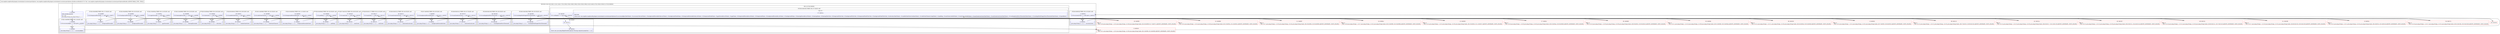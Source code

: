 digraph "CFG forcom.mapbox.mapboxsdk.plugins.locationlayer.LocationLayerOptions.Builder.autoBuild()Lcom\/mapbox\/mapboxsdk\/plugins\/locationlayer\/LocationLayerOptions;" {
subgraph cluster_Region_888238386 {
label = "R(20:0|(1:2)|(1:5)|(1:8)|(1:11)|(1:14)|(1:17)|(1:20)|(1:23)|(1:26)|(1:29)|(1:32)|(1:35)|(1:38)|(1:41)|(1:44)|(1:47)|(1:50)|(1:53)|(2:(1:57)|(2:58|59)))";
node [shape=record,color=blue];
Node_0 [shape=record,label="{0\:\ 0x0000|MTH_ENTER_BLOCK\l|r0 = r37\ljava.lang.String java.lang.String r1 = \"\"\l}"];
subgraph cluster_IfRegion_216429588 {
label = "IF [B:1:0x0006] THEN: R(1:2) ELSE: null";
node [shape=record,color=blue];
Node_1 [shape=record,label="{1\:\ 0x0006|if (r0.accuracyAlpha == null) goto L_0x0008\l}"];
subgraph cluster_Region_309135010 {
label = "R(1:2)";
node [shape=record,color=blue];
Node_2 [shape=record,label="{2\:\ 0x0008|java.lang.String r1 = r1 + \" accuracyAlpha\"\l}"];
}
}
subgraph cluster_IfRegion_1926406156 {
label = "IF [B:4:0x001b] THEN: R(1:5) ELSE: null";
node [shape=record,color=blue];
Node_4 [shape=record,label="{4\:\ 0x001b|if (r0.accuracyColor == null) goto L_0x001d\l}"];
subgraph cluster_Region_1430250952 {
label = "R(1:5)";
node [shape=record,color=blue];
Node_5 [shape=record,label="{5\:\ 0x001d|java.lang.String r1 = r1 + \" accuracyColor\"\l}"];
}
}
subgraph cluster_IfRegion_1146341782 {
label = "IF [B:7:0x0030] THEN: R(1:8) ELSE: null";
node [shape=record,color=blue];
Node_7 [shape=record,label="{7\:\ 0x0030|if (r0.backgroundDrawableStale == null) goto L_0x0032\l}"];
subgraph cluster_Region_449388840 {
label = "R(1:8)";
node [shape=record,color=blue];
Node_8 [shape=record,label="{8\:\ 0x0032|java.lang.String r1 = r1 + \" backgroundDrawableStale\"\l}"];
}
}
subgraph cluster_IfRegion_2098164991 {
label = "IF [B:10:0x0045] THEN: R(1:11) ELSE: null";
node [shape=record,color=blue];
Node_10 [shape=record,label="{10\:\ 0x0045|if (r0.foregroundDrawableStale == null) goto L_0x0047\l}"];
subgraph cluster_Region_951182477 {
label = "R(1:11)";
node [shape=record,color=blue];
Node_11 [shape=record,label="{11\:\ 0x0047|java.lang.String r1 = r1 + \" foregroundDrawableStale\"\l}"];
}
}
subgraph cluster_IfRegion_1115089310 {
label = "IF [B:13:0x005a] THEN: R(1:14) ELSE: null";
node [shape=record,color=blue];
Node_13 [shape=record,label="{13\:\ 0x005a|if (r0.gpsDrawable == null) goto L_0x005c\l}"];
subgraph cluster_Region_1614079009 {
label = "R(1:14)";
node [shape=record,color=blue];
Node_14 [shape=record,label="{14\:\ 0x005c|java.lang.String r1 = r1 + \" gpsDrawable\"\l}"];
}
}
subgraph cluster_IfRegion_625210140 {
label = "IF [B:16:0x006f] THEN: R(1:17) ELSE: null";
node [shape=record,color=blue];
Node_16 [shape=record,label="{16\:\ 0x006f|if (r0.foregroundDrawable == null) goto L_0x0071\l}"];
subgraph cluster_Region_823121623 {
label = "R(1:17)";
node [shape=record,color=blue];
Node_17 [shape=record,label="{17\:\ 0x0071|java.lang.String r1 = r1 + \" foregroundDrawable\"\l}"];
}
}
subgraph cluster_IfRegion_2139521371 {
label = "IF [B:19:0x0084] THEN: R(1:20) ELSE: null";
node [shape=record,color=blue];
Node_19 [shape=record,label="{19\:\ 0x0084|if (r0.backgroundDrawable == null) goto L_0x0086\l}"];
subgraph cluster_Region_2027638843 {
label = "R(1:20)";
node [shape=record,color=blue];
Node_20 [shape=record,label="{20\:\ 0x0086|java.lang.String r1 = r1 + \" backgroundDrawable\"\l}"];
}
}
subgraph cluster_IfRegion_2032708312 {
label = "IF [B:22:0x0099] THEN: R(1:23) ELSE: null";
node [shape=record,color=blue];
Node_22 [shape=record,label="{22\:\ 0x0099|if (r0.bearingDrawable == null) goto L_0x009b\l}"];
subgraph cluster_Region_1813420395 {
label = "R(1:23)";
node [shape=record,color=blue];
Node_23 [shape=record,label="{23\:\ 0x009b|java.lang.String r1 = r1 + \" bearingDrawable\"\l}"];
}
}
subgraph cluster_IfRegion_216499834 {
label = "IF [B:25:0x00ae] THEN: R(1:26) ELSE: null";
node [shape=record,color=blue];
Node_25 [shape=record,label="{25\:\ 0x00ae|if (r0.elevation == null) goto L_0x00b0\l}"];
subgraph cluster_Region_89822729 {
label = "R(1:26)";
node [shape=record,color=blue];
Node_26 [shape=record,label="{26\:\ 0x00b0|java.lang.String r1 = r1 + \" elevation\"\l}"];
}
}
subgraph cluster_IfRegion_914776041 {
label = "IF [B:28:0x00c3] THEN: R(1:29) ELSE: null";
node [shape=record,color=blue];
Node_28 [shape=record,label="{28\:\ 0x00c3|if (r0.enableStaleState == null) goto L_0x00c5\l}"];
subgraph cluster_Region_972954739 {
label = "R(1:29)";
node [shape=record,color=blue];
Node_29 [shape=record,label="{29\:\ 0x00c5|java.lang.String r1 = r1 + \" enableStaleState\"\l}"];
}
}
subgraph cluster_IfRegion_2101447739 {
label = "IF [B:31:0x00d8] THEN: R(1:32) ELSE: null";
node [shape=record,color=blue];
Node_31 [shape=record,label="{31\:\ 0x00d8|if (r0.staleStateTimeout == null) goto L_0x00da\l}"];
subgraph cluster_Region_729282015 {
label = "R(1:32)";
node [shape=record,color=blue];
Node_32 [shape=record,label="{32\:\ 0x00da|java.lang.String r1 = r1 + \" staleStateTimeout\"\l}"];
}
}
subgraph cluster_IfRegion_1090754337 {
label = "IF [B:34:0x00ed] THEN: R(1:35) ELSE: null";
node [shape=record,color=blue];
Node_34 [shape=record,label="{34\:\ 0x00ed|if (r0.padding == null) goto L_0x00ef\l}"];
subgraph cluster_Region_1547088483 {
label = "R(1:35)";
node [shape=record,color=blue];
Node_35 [shape=record,label="{35\:\ 0x00ef|java.lang.String r1 = r1 + \" padding\"\l}"];
}
}
subgraph cluster_IfRegion_1902583085 {
label = "IF [B:37:0x0102] THEN: R(1:38) ELSE: null";
node [shape=record,color=blue];
Node_37 [shape=record,label="{37\:\ 0x0102|if (r0.maxZoom == null) goto L_0x0104\l}"];
subgraph cluster_Region_674403664 {
label = "R(1:38)";
node [shape=record,color=blue];
Node_38 [shape=record,label="{38\:\ 0x0104|java.lang.String r1 = r1 + \" maxZoom\"\l}"];
}
}
subgraph cluster_IfRegion_1964666367 {
label = "IF [B:40:0x0117] THEN: R(1:41) ELSE: null";
node [shape=record,color=blue];
Node_40 [shape=record,label="{40\:\ 0x0117|if (r0.minZoom == null) goto L_0x0119\l}"];
subgraph cluster_Region_73584421 {
label = "R(1:41)";
node [shape=record,color=blue];
Node_41 [shape=record,label="{41\:\ 0x0119|java.lang.String r1 = r1 + \" minZoom\"\l}"];
}
}
subgraph cluster_IfRegion_72025907 {
label = "IF [B:43:0x012c] THEN: R(1:44) ELSE: null";
node [shape=record,color=blue];
Node_43 [shape=record,label="{43\:\ 0x012c|if (r0.maxZoomIconScale == null) goto L_0x012e\l}"];
subgraph cluster_Region_1885403840 {
label = "R(1:44)";
node [shape=record,color=blue];
Node_44 [shape=record,label="{44\:\ 0x012e|java.lang.String r1 = r1 + \" maxZoomIconScale\"\l}"];
}
}
subgraph cluster_IfRegion_1504457220 {
label = "IF [B:46:0x0141] THEN: R(1:47) ELSE: null";
node [shape=record,color=blue];
Node_46 [shape=record,label="{46\:\ 0x0141|if (r0.minZoomIconScale == null) goto L_0x0143\l}"];
subgraph cluster_Region_1327987447 {
label = "R(1:47)";
node [shape=record,color=blue];
Node_47 [shape=record,label="{47\:\ 0x0143|java.lang.String r1 = r1 + \" minZoomIconScale\"\l}"];
}
}
subgraph cluster_IfRegion_283890281 {
label = "IF [B:49:0x0156] THEN: R(1:50) ELSE: null";
node [shape=record,color=blue];
Node_49 [shape=record,label="{49\:\ 0x0156|if (r0.trackingInitialMoveThreshold == null) goto L_0x0158\l}"];
subgraph cluster_Region_2114604751 {
label = "R(1:50)";
node [shape=record,color=blue];
Node_50 [shape=record,label="{50\:\ 0x0158|java.lang.String r1 = r1 + \" trackingInitialMoveThreshold\"\l}"];
}
}
subgraph cluster_IfRegion_918040606 {
label = "IF [B:52:0x016b] THEN: R(1:53) ELSE: null";
node [shape=record,color=blue];
Node_52 [shape=record,label="{52\:\ 0x016b|if (r0.trackingMultiFingerMoveThreshold == null) goto L_0x016d\l}"];
subgraph cluster_Region_731643316 {
label = "R(1:53)";
node [shape=record,color=blue];
Node_53 [shape=record,label="{53\:\ 0x016d|java.lang.String r1 = r1 + \" trackingMultiFingerMoveThreshold\"\l}"];
}
}
subgraph cluster_Region_1779882853 {
label = "R(2:(1:57)|(2:58|59))";
node [shape=record,color=blue];
subgraph cluster_IfRegion_634326510 {
label = "IF [B:55:0x0182] THEN: R(1:57) ELSE: null";
node [shape=record,color=blue];
Node_55 [shape=record,label="{55\:\ 0x0182|if (r1.isEmpty() == true) goto L_0x0184\l}"];
subgraph cluster_Region_1385359409 {
label = "R(1:57)";
node [shape=record,color=blue];
Node_57 [shape=record,label="{57\:\ 0x021a|RETURN\l|return new com.mapbox.mapboxsdk.plugins.locationlayer.LocationLayerOptions(r0.accuracyAlpha.floatValue(), r0.accuracyColor.intValue(), r0.backgroundDrawableStale.intValue(), r0.backgroundStaleName, r0.foregroundDrawableStale.intValue(), r0.foregroundStaleName, r0.gpsDrawable.intValue(), r0.gpsName, r0.foregroundDrawable.intValue(), r0.foregroundName, r0.backgroundDrawable.intValue(), r0.backgroundName, r0.bearingDrawable.intValue(), r0.bearingName, r0.bearingTintColor, r0.foregroundTintColor, r0.backgroundTintColor, r0.foregroundStaleTintColor, r0.backgroundStaleTintColor, r0.elevation.floatValue(), r0.enableStaleState.booleanValue(), r0.staleStateTimeout.longValue(), r0.padding, r0.maxZoom.doubleValue(), r0.minZoom.doubleValue(), r0.maxZoomIconScale.floatValue(), r0.minZoomIconScale.floatValue(), r0.trackingInitialMoveThreshold.floatValue(), r0.trackingMultiFingerMoveThreshold.floatValue(), r0.layerBelow)\l}"];
}
}
subgraph cluster_Region_1994176542 {
label = "R(2:58|59)";
node [shape=record,color=blue];
Node_58 [shape=record,label="{58\:\ 0x021b}"];
Node_59 [shape=record,label="{59\:\ 0x0231|throw new java.lang.IllegalStateException(\"Missing required properties:\" + r1)\l}"];
}
}
}
Node_3 [shape=record,color=red,label="{3\:\ 0x0019|PHI: r1 \l  PHI: (r1v1 java.lang.String) = (r1v0 java.lang.String), (r1v56 java.lang.String) binds: [B:1:0x0006, B:2:0x0008] A[DONT_GENERATE, DONT_INLINE]\l}"];
Node_6 [shape=record,color=red,label="{6\:\ 0x002e|PHI: r1 \l  PHI: (r1v2 java.lang.String) = (r1v1 java.lang.String), (r1v54 java.lang.String) binds: [B:4:0x001b, B:5:0x001d] A[DONT_GENERATE, DONT_INLINE]\l}"];
Node_9 [shape=record,color=red,label="{9\:\ 0x0043|PHI: r1 \l  PHI: (r1v3 java.lang.String) = (r1v2 java.lang.String), (r1v52 java.lang.String) binds: [B:7:0x0030, B:8:0x0032] A[DONT_GENERATE, DONT_INLINE]\l}"];
Node_12 [shape=record,color=red,label="{12\:\ 0x0058|PHI: r1 \l  PHI: (r1v4 java.lang.String) = (r1v3 java.lang.String), (r1v50 java.lang.String) binds: [B:10:0x0045, B:11:0x0047] A[DONT_GENERATE, DONT_INLINE]\l}"];
Node_15 [shape=record,color=red,label="{15\:\ 0x006d|PHI: r1 \l  PHI: (r1v5 java.lang.String) = (r1v4 java.lang.String), (r1v48 java.lang.String) binds: [B:13:0x005a, B:14:0x005c] A[DONT_GENERATE, DONT_INLINE]\l}"];
Node_18 [shape=record,color=red,label="{18\:\ 0x0082|PHI: r1 \l  PHI: (r1v6 java.lang.String) = (r1v5 java.lang.String), (r1v46 java.lang.String) binds: [B:16:0x006f, B:17:0x0071] A[DONT_GENERATE, DONT_INLINE]\l}"];
Node_21 [shape=record,color=red,label="{21\:\ 0x0097|PHI: r1 \l  PHI: (r1v7 java.lang.String) = (r1v6 java.lang.String), (r1v44 java.lang.String) binds: [B:19:0x0084, B:20:0x0086] A[DONT_GENERATE, DONT_INLINE]\l}"];
Node_24 [shape=record,color=red,label="{24\:\ 0x00ac|PHI: r1 \l  PHI: (r1v8 java.lang.String) = (r1v7 java.lang.String), (r1v42 java.lang.String) binds: [B:22:0x0099, B:23:0x009b] A[DONT_GENERATE, DONT_INLINE]\l}"];
Node_27 [shape=record,color=red,label="{27\:\ 0x00c1|PHI: r1 \l  PHI: (r1v9 java.lang.String) = (r1v8 java.lang.String), (r1v40 java.lang.String) binds: [B:25:0x00ae, B:26:0x00b0] A[DONT_GENERATE, DONT_INLINE]\l}"];
Node_30 [shape=record,color=red,label="{30\:\ 0x00d6|PHI: r1 \l  PHI: (r1v10 java.lang.String) = (r1v9 java.lang.String), (r1v38 java.lang.String) binds: [B:28:0x00c3, B:29:0x00c5] A[DONT_GENERATE, DONT_INLINE]\l}"];
Node_33 [shape=record,color=red,label="{33\:\ 0x00eb|PHI: r1 \l  PHI: (r1v11 java.lang.String) = (r1v10 java.lang.String), (r1v36 java.lang.String) binds: [B:31:0x00d8, B:32:0x00da] A[DONT_GENERATE, DONT_INLINE]\l}"];
Node_36 [shape=record,color=red,label="{36\:\ 0x0100|PHI: r1 \l  PHI: (r1v12 java.lang.String) = (r1v11 java.lang.String), (r1v34 java.lang.String) binds: [B:34:0x00ed, B:35:0x00ef] A[DONT_GENERATE, DONT_INLINE]\l}"];
Node_39 [shape=record,color=red,label="{39\:\ 0x0115|PHI: r1 \l  PHI: (r1v13 java.lang.String) = (r1v12 java.lang.String), (r1v32 java.lang.String) binds: [B:37:0x0102, B:38:0x0104] A[DONT_GENERATE, DONT_INLINE]\l}"];
Node_42 [shape=record,color=red,label="{42\:\ 0x012a|PHI: r1 \l  PHI: (r1v14 java.lang.String) = (r1v13 java.lang.String), (r1v30 java.lang.String) binds: [B:40:0x0117, B:41:0x0119] A[DONT_GENERATE, DONT_INLINE]\l}"];
Node_45 [shape=record,color=red,label="{45\:\ 0x013f|PHI: r1 \l  PHI: (r1v15 java.lang.String) = (r1v14 java.lang.String), (r1v28 java.lang.String) binds: [B:43:0x012c, B:44:0x012e] A[DONT_GENERATE, DONT_INLINE]\l}"];
Node_48 [shape=record,color=red,label="{48\:\ 0x0154|PHI: r1 \l  PHI: (r1v16 java.lang.String) = (r1v15 java.lang.String), (r1v26 java.lang.String) binds: [B:46:0x0141, B:47:0x0143] A[DONT_GENERATE, DONT_INLINE]\l}"];
Node_51 [shape=record,color=red,label="{51\:\ 0x0169|PHI: r1 \l  PHI: (r1v17 java.lang.String) = (r1v16 java.lang.String), (r1v24 java.lang.String) binds: [B:49:0x0156, B:50:0x0158] A[DONT_GENERATE, DONT_INLINE]\l}"];
Node_54 [shape=record,color=red,label="{54\:\ 0x017e|PHI: r1 \l  PHI: (r1v18 java.lang.String) = (r1v17 java.lang.String), (r1v22 java.lang.String) binds: [B:52:0x016b, B:53:0x016d] A[DONT_GENERATE, DONT_INLINE]\l}"];
Node_56 [shape=record,color=red,label="{56\:\ 0x0184}"];
MethodNode[shape=record,label="{com.mapbox.mapboxsdk.plugins.locationlayer.LocationLayerOptions com.mapbox.mapboxsdk.plugins.locationlayer.LocationLayerOptions.Builder.autoBuild((r37v0 'this' com.mapbox.mapboxsdk.plugins.locationlayer.LocationLayerOptions$Builder A[IMMUTABLE_TYPE, THIS])) }"];
MethodNode -> Node_0;
Node_0 -> Node_1;
Node_1 -> Node_2;
Node_1 -> Node_3[style=dashed];
Node_2 -> Node_3;
Node_4 -> Node_5;
Node_4 -> Node_6[style=dashed];
Node_5 -> Node_6;
Node_7 -> Node_8;
Node_7 -> Node_9[style=dashed];
Node_8 -> Node_9;
Node_10 -> Node_11;
Node_10 -> Node_12[style=dashed];
Node_11 -> Node_12;
Node_13 -> Node_14;
Node_13 -> Node_15[style=dashed];
Node_14 -> Node_15;
Node_16 -> Node_17;
Node_16 -> Node_18[style=dashed];
Node_17 -> Node_18;
Node_19 -> Node_20;
Node_19 -> Node_21[style=dashed];
Node_20 -> Node_21;
Node_22 -> Node_23;
Node_22 -> Node_24[style=dashed];
Node_23 -> Node_24;
Node_25 -> Node_26;
Node_25 -> Node_27[style=dashed];
Node_26 -> Node_27;
Node_28 -> Node_29;
Node_28 -> Node_30[style=dashed];
Node_29 -> Node_30;
Node_31 -> Node_32;
Node_31 -> Node_33[style=dashed];
Node_32 -> Node_33;
Node_34 -> Node_35;
Node_34 -> Node_36[style=dashed];
Node_35 -> Node_36;
Node_37 -> Node_38;
Node_37 -> Node_39[style=dashed];
Node_38 -> Node_39;
Node_40 -> Node_41;
Node_40 -> Node_42[style=dashed];
Node_41 -> Node_42;
Node_43 -> Node_44;
Node_43 -> Node_45[style=dashed];
Node_44 -> Node_45;
Node_46 -> Node_47;
Node_46 -> Node_48[style=dashed];
Node_47 -> Node_48;
Node_49 -> Node_50;
Node_49 -> Node_51[style=dashed];
Node_50 -> Node_51;
Node_52 -> Node_53;
Node_52 -> Node_54[style=dashed];
Node_53 -> Node_54;
Node_55 -> Node_56;
Node_55 -> Node_58[style=dashed];
Node_58 -> Node_59;
Node_3 -> Node_4;
Node_6 -> Node_7;
Node_9 -> Node_10;
Node_12 -> Node_13;
Node_15 -> Node_16;
Node_18 -> Node_19;
Node_21 -> Node_22;
Node_24 -> Node_25;
Node_27 -> Node_28;
Node_30 -> Node_31;
Node_33 -> Node_34;
Node_36 -> Node_37;
Node_39 -> Node_40;
Node_42 -> Node_43;
Node_45 -> Node_46;
Node_48 -> Node_49;
Node_51 -> Node_52;
Node_54 -> Node_55;
Node_56 -> Node_57;
}

